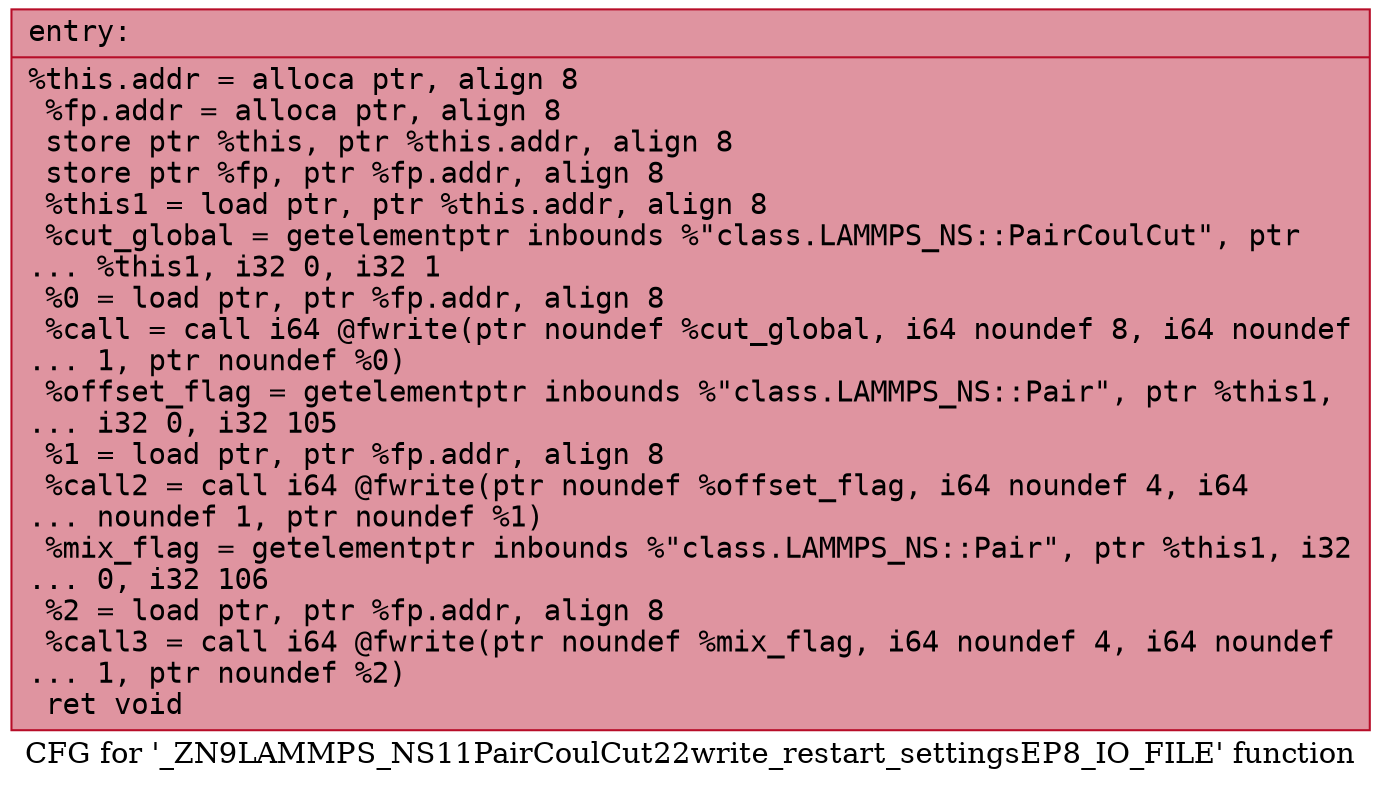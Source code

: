 digraph "CFG for '_ZN9LAMMPS_NS11PairCoulCut22write_restart_settingsEP8_IO_FILE' function" {
	label="CFG for '_ZN9LAMMPS_NS11PairCoulCut22write_restart_settingsEP8_IO_FILE' function";

	Node0x56011ebf2310 [shape=record,color="#b70d28ff", style=filled, fillcolor="#b70d2870" fontname="Courier",label="{entry:\l|  %this.addr = alloca ptr, align 8\l  %fp.addr = alloca ptr, align 8\l  store ptr %this, ptr %this.addr, align 8\l  store ptr %fp, ptr %fp.addr, align 8\l  %this1 = load ptr, ptr %this.addr, align 8\l  %cut_global = getelementptr inbounds %\"class.LAMMPS_NS::PairCoulCut\", ptr\l... %this1, i32 0, i32 1\l  %0 = load ptr, ptr %fp.addr, align 8\l  %call = call i64 @fwrite(ptr noundef %cut_global, i64 noundef 8, i64 noundef\l... 1, ptr noundef %0)\l  %offset_flag = getelementptr inbounds %\"class.LAMMPS_NS::Pair\", ptr %this1,\l... i32 0, i32 105\l  %1 = load ptr, ptr %fp.addr, align 8\l  %call2 = call i64 @fwrite(ptr noundef %offset_flag, i64 noundef 4, i64\l... noundef 1, ptr noundef %1)\l  %mix_flag = getelementptr inbounds %\"class.LAMMPS_NS::Pair\", ptr %this1, i32\l... 0, i32 106\l  %2 = load ptr, ptr %fp.addr, align 8\l  %call3 = call i64 @fwrite(ptr noundef %mix_flag, i64 noundef 4, i64 noundef\l... 1, ptr noundef %2)\l  ret void\l}"];
}
